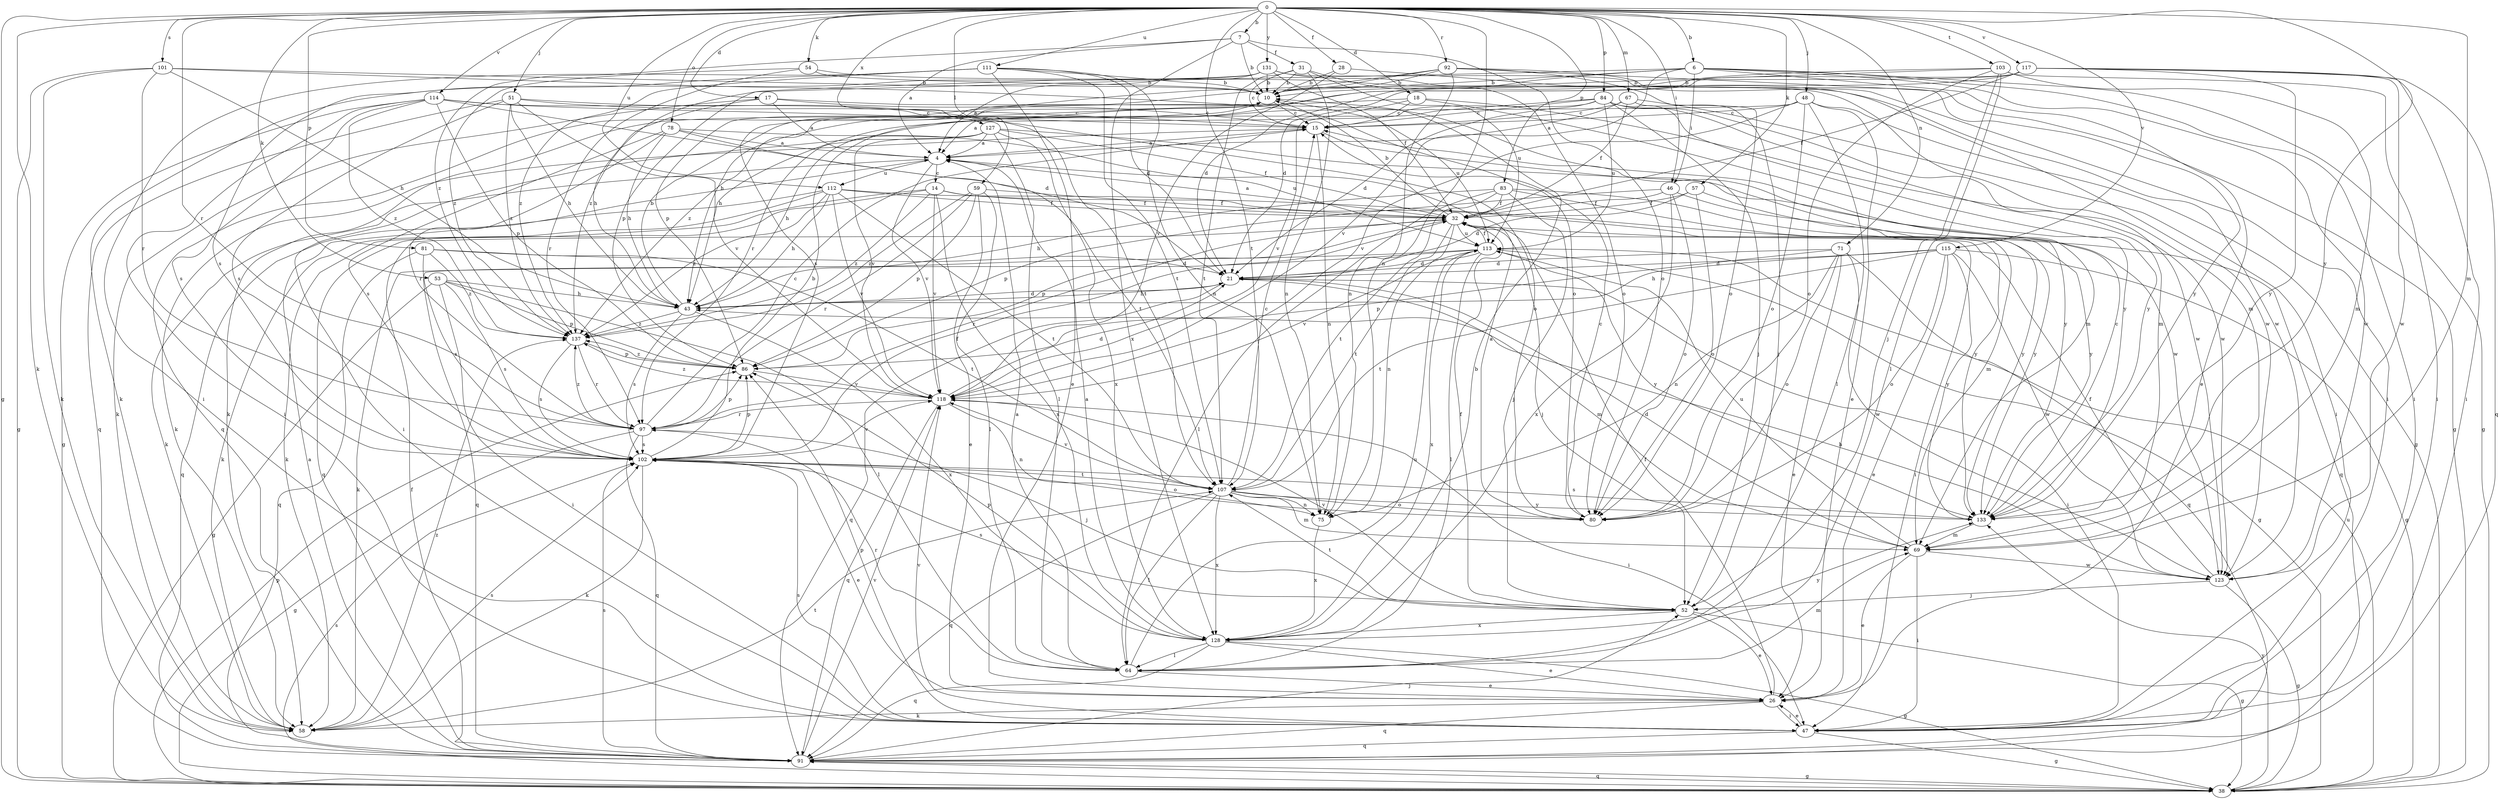 strict digraph  {
0;
4;
6;
7;
10;
14;
15;
17;
18;
21;
26;
28;
31;
32;
38;
43;
46;
47;
48;
51;
52;
53;
54;
57;
58;
59;
64;
67;
69;
71;
75;
78;
80;
81;
83;
84;
86;
91;
92;
97;
101;
102;
103;
107;
111;
112;
113;
114;
115;
117;
118;
123;
127;
128;
131;
133;
137;
0 -> 6  [label=b];
0 -> 7  [label=b];
0 -> 17  [label=d];
0 -> 18  [label=d];
0 -> 28  [label=f];
0 -> 38  [label=g];
0 -> 46  [label=i];
0 -> 48  [label=j];
0 -> 51  [label=j];
0 -> 53  [label=k];
0 -> 54  [label=k];
0 -> 57  [label=k];
0 -> 58  [label=k];
0 -> 59  [label=l];
0 -> 67  [label=m];
0 -> 69  [label=m];
0 -> 71  [label=n];
0 -> 75  [label=n];
0 -> 78  [label=o];
0 -> 81  [label=p];
0 -> 83  [label=p];
0 -> 84  [label=p];
0 -> 92  [label=r];
0 -> 97  [label=r];
0 -> 101  [label=s];
0 -> 103  [label=t];
0 -> 107  [label=t];
0 -> 111  [label=u];
0 -> 112  [label=u];
0 -> 114  [label=v];
0 -> 115  [label=v];
0 -> 117  [label=v];
0 -> 127  [label=x];
0 -> 131  [label=y];
0 -> 133  [label=y];
4 -> 14  [label=c];
4 -> 58  [label=k];
4 -> 112  [label=u];
4 -> 118  [label=v];
6 -> 10  [label=b];
6 -> 21  [label=d];
6 -> 26  [label=e];
6 -> 38  [label=g];
6 -> 46  [label=i];
6 -> 47  [label=i];
6 -> 118  [label=v];
6 -> 123  [label=w];
6 -> 137  [label=z];
7 -> 4  [label=a];
7 -> 10  [label=b];
7 -> 31  [label=f];
7 -> 80  [label=o];
7 -> 128  [label=x];
7 -> 137  [label=z];
10 -> 15  [label=c];
10 -> 113  [label=u];
10 -> 137  [label=z];
14 -> 32  [label=f];
14 -> 58  [label=k];
14 -> 91  [label=q];
14 -> 118  [label=v];
14 -> 128  [label=x];
14 -> 133  [label=y];
14 -> 137  [label=z];
15 -> 4  [label=a];
15 -> 58  [label=k];
15 -> 75  [label=n];
15 -> 133  [label=y];
17 -> 4  [label=a];
17 -> 15  [label=c];
17 -> 43  [label=h];
17 -> 58  [label=k];
17 -> 69  [label=m];
18 -> 15  [label=c];
18 -> 91  [label=q];
18 -> 118  [label=v];
18 -> 123  [label=w];
18 -> 133  [label=y];
21 -> 43  [label=h];
21 -> 47  [label=i];
21 -> 69  [label=m];
21 -> 91  [label=q];
26 -> 32  [label=f];
26 -> 47  [label=i];
26 -> 58  [label=k];
26 -> 91  [label=q];
28 -> 10  [label=b];
28 -> 118  [label=v];
28 -> 123  [label=w];
31 -> 10  [label=b];
31 -> 15  [label=c];
31 -> 75  [label=n];
31 -> 80  [label=o];
31 -> 107  [label=t];
31 -> 113  [label=u];
32 -> 4  [label=a];
32 -> 10  [label=b];
32 -> 47  [label=i];
32 -> 52  [label=j];
32 -> 75  [label=n];
32 -> 86  [label=p];
32 -> 97  [label=r];
32 -> 107  [label=t];
32 -> 113  [label=u];
38 -> 86  [label=p];
38 -> 91  [label=q];
38 -> 102  [label=s];
38 -> 113  [label=u];
38 -> 133  [label=y];
43 -> 10  [label=b];
43 -> 21  [label=d];
43 -> 102  [label=s];
43 -> 128  [label=x];
43 -> 137  [label=z];
46 -> 32  [label=f];
46 -> 80  [label=o];
46 -> 86  [label=p];
46 -> 91  [label=q];
46 -> 128  [label=x];
47 -> 26  [label=e];
47 -> 38  [label=g];
47 -> 86  [label=p];
47 -> 91  [label=q];
47 -> 102  [label=s];
47 -> 118  [label=v];
48 -> 15  [label=c];
48 -> 26  [label=e];
48 -> 38  [label=g];
48 -> 58  [label=k];
48 -> 64  [label=l];
48 -> 80  [label=o];
48 -> 118  [label=v];
51 -> 15  [label=c];
51 -> 43  [label=h];
51 -> 91  [label=q];
51 -> 102  [label=s];
51 -> 107  [label=t];
51 -> 118  [label=v];
51 -> 137  [label=z];
52 -> 26  [label=e];
52 -> 32  [label=f];
52 -> 38  [label=g];
52 -> 102  [label=s];
52 -> 107  [label=t];
52 -> 118  [label=v];
52 -> 128  [label=x];
53 -> 38  [label=g];
53 -> 43  [label=h];
53 -> 47  [label=i];
53 -> 64  [label=l];
53 -> 86  [label=p];
53 -> 102  [label=s];
54 -> 10  [label=b];
54 -> 69  [label=m];
54 -> 97  [label=r];
54 -> 137  [label=z];
57 -> 21  [label=d];
57 -> 32  [label=f];
57 -> 80  [label=o];
57 -> 133  [label=y];
58 -> 102  [label=s];
58 -> 107  [label=t];
58 -> 137  [label=z];
59 -> 26  [label=e];
59 -> 32  [label=f];
59 -> 64  [label=l];
59 -> 86  [label=p];
59 -> 97  [label=r];
59 -> 137  [label=z];
64 -> 4  [label=a];
64 -> 26  [label=e];
64 -> 69  [label=m];
64 -> 97  [label=r];
64 -> 113  [label=u];
67 -> 4  [label=a];
67 -> 15  [label=c];
67 -> 32  [label=f];
67 -> 47  [label=i];
67 -> 52  [label=j];
69 -> 21  [label=d];
69 -> 26  [label=e];
69 -> 47  [label=i];
69 -> 113  [label=u];
69 -> 123  [label=w];
71 -> 21  [label=d];
71 -> 26  [label=e];
71 -> 75  [label=n];
71 -> 80  [label=o];
71 -> 86  [label=p];
71 -> 91  [label=q];
71 -> 123  [label=w];
75 -> 128  [label=x];
78 -> 4  [label=a];
78 -> 43  [label=h];
78 -> 97  [label=r];
78 -> 102  [label=s];
78 -> 107  [label=t];
78 -> 113  [label=u];
80 -> 4  [label=a];
80 -> 15  [label=c];
81 -> 21  [label=d];
81 -> 91  [label=q];
81 -> 102  [label=s];
81 -> 107  [label=t];
81 -> 137  [label=z];
83 -> 32  [label=f];
83 -> 43  [label=h];
83 -> 52  [label=j];
83 -> 64  [label=l];
83 -> 69  [label=m];
83 -> 107  [label=t];
83 -> 133  [label=y];
84 -> 4  [label=a];
84 -> 15  [label=c];
84 -> 21  [label=d];
84 -> 43  [label=h];
84 -> 52  [label=j];
84 -> 69  [label=m];
84 -> 113  [label=u];
84 -> 123  [label=w];
84 -> 133  [label=y];
86 -> 118  [label=v];
86 -> 137  [label=z];
91 -> 4  [label=a];
91 -> 32  [label=f];
91 -> 38  [label=g];
91 -> 52  [label=j];
91 -> 102  [label=s];
91 -> 118  [label=v];
92 -> 10  [label=b];
92 -> 38  [label=g];
92 -> 75  [label=n];
92 -> 80  [label=o];
92 -> 86  [label=p];
92 -> 102  [label=s];
92 -> 133  [label=y];
97 -> 15  [label=c];
97 -> 38  [label=g];
97 -> 52  [label=j];
97 -> 86  [label=p];
97 -> 91  [label=q];
97 -> 102  [label=s];
97 -> 137  [label=z];
101 -> 10  [label=b];
101 -> 38  [label=g];
101 -> 43  [label=h];
101 -> 58  [label=k];
101 -> 80  [label=o];
101 -> 97  [label=r];
102 -> 10  [label=b];
102 -> 26  [label=e];
102 -> 32  [label=f];
102 -> 58  [label=k];
102 -> 80  [label=o];
102 -> 86  [label=p];
102 -> 107  [label=t];
102 -> 118  [label=v];
103 -> 10  [label=b];
103 -> 47  [label=i];
103 -> 52  [label=j];
103 -> 64  [label=l];
103 -> 69  [label=m];
103 -> 80  [label=o];
103 -> 97  [label=r];
107 -> 15  [label=c];
107 -> 64  [label=l];
107 -> 69  [label=m];
107 -> 75  [label=n];
107 -> 80  [label=o];
107 -> 91  [label=q];
107 -> 118  [label=v];
107 -> 128  [label=x];
107 -> 133  [label=y];
111 -> 10  [label=b];
111 -> 21  [label=d];
111 -> 26  [label=e];
111 -> 47  [label=i];
111 -> 75  [label=n];
111 -> 102  [label=s];
111 -> 107  [label=t];
111 -> 137  [label=z];
112 -> 32  [label=f];
112 -> 43  [label=h];
112 -> 58  [label=k];
112 -> 91  [label=q];
112 -> 107  [label=t];
112 -> 118  [label=v];
112 -> 133  [label=y];
112 -> 137  [label=z];
113 -> 21  [label=d];
113 -> 32  [label=f];
113 -> 38  [label=g];
113 -> 58  [label=k];
113 -> 64  [label=l];
113 -> 91  [label=q];
113 -> 118  [label=v];
113 -> 128  [label=x];
113 -> 133  [label=y];
114 -> 15  [label=c];
114 -> 21  [label=d];
114 -> 38  [label=g];
114 -> 47  [label=i];
114 -> 80  [label=o];
114 -> 86  [label=p];
114 -> 102  [label=s];
114 -> 137  [label=z];
115 -> 21  [label=d];
115 -> 26  [label=e];
115 -> 38  [label=g];
115 -> 43  [label=h];
115 -> 80  [label=o];
115 -> 107  [label=t];
115 -> 123  [label=w];
115 -> 133  [label=y];
117 -> 10  [label=b];
117 -> 21  [label=d];
117 -> 32  [label=f];
117 -> 43  [label=h];
117 -> 47  [label=i];
117 -> 91  [label=q];
117 -> 123  [label=w];
117 -> 133  [label=y];
118 -> 21  [label=d];
118 -> 47  [label=i];
118 -> 75  [label=n];
118 -> 91  [label=q];
118 -> 97  [label=r];
118 -> 137  [label=z];
123 -> 32  [label=f];
123 -> 38  [label=g];
123 -> 43  [label=h];
123 -> 52  [label=j];
127 -> 4  [label=a];
127 -> 32  [label=f];
127 -> 43  [label=h];
127 -> 47  [label=i];
127 -> 64  [label=l];
127 -> 118  [label=v];
127 -> 123  [label=w];
127 -> 128  [label=x];
128 -> 4  [label=a];
128 -> 10  [label=b];
128 -> 26  [label=e];
128 -> 38  [label=g];
128 -> 64  [label=l];
128 -> 86  [label=p];
128 -> 91  [label=q];
128 -> 133  [label=y];
131 -> 4  [label=a];
131 -> 10  [label=b];
131 -> 32  [label=f];
131 -> 47  [label=i];
131 -> 58  [label=k];
131 -> 86  [label=p];
131 -> 123  [label=w];
133 -> 15  [label=c];
133 -> 69  [label=m];
133 -> 102  [label=s];
137 -> 86  [label=p];
137 -> 97  [label=r];
137 -> 102  [label=s];
}
